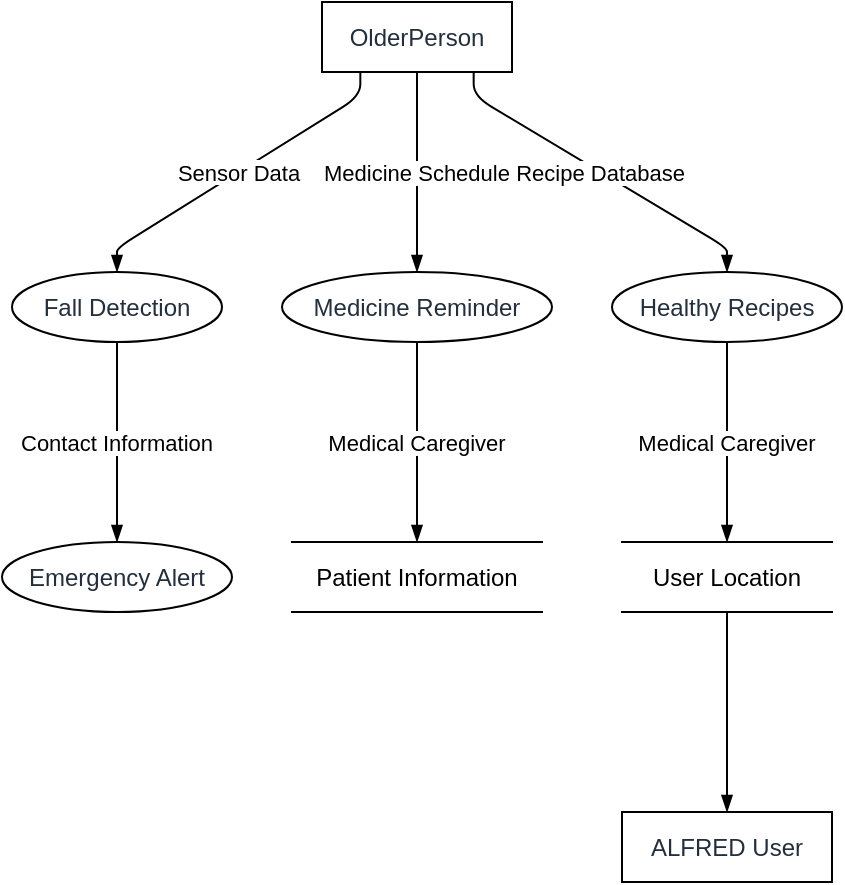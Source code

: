 <mxfile version="23.0.2" type="device">
  <diagram name="Page-1" id="vmFGogkijurHNXbTmT7A">
    <mxGraphModel dx="1607" dy="496" grid="1" gridSize="10" guides="1" tooltips="1" connect="1" arrows="1" fold="1" page="1" pageScale="1" pageWidth="827" pageHeight="1169" math="0" shadow="0">
      <root>
        <mxCell id="0" />
        <mxCell id="1" parent="0" />
        <UserObject label="OlderPerson" type="externalEntity" source="" flow="" placeholders="1" id="VXVsZNZv_-hck1XxW4xf-1">
          <mxCell style="shape=rectangle;whiteSpace=wrap;html=1;fillColor=#ffffff;strokeColor=#000000;align=center;verticalAlign=middle;fontColor=#232F3E;" vertex="1" parent="1">
            <mxGeometry x="155" width="95" height="35" as="geometry" />
          </mxCell>
        </UserObject>
        <UserObject label="Fall Detection" type="process" source="1" flow="Sensor Data" placeholders="1" id="VXVsZNZv_-hck1XxW4xf-2">
          <mxCell style="shape=ellipse;perimeter=ellipsePerimeter;whiteSpace=wrap;html=1;fillColor=#ffffff;strokeColor=#000000;align=center;verticalAlign=middle;fontColor=#232F3E;" vertex="1" parent="1">
            <mxGeometry y="135" width="105" height="35" as="geometry" />
          </mxCell>
        </UserObject>
        <UserObject label="Emergency Alert" type="process" source="2" flow="Contact Information" placeholders="1" id="VXVsZNZv_-hck1XxW4xf-3">
          <mxCell style="shape=ellipse;perimeter=ellipsePerimeter;whiteSpace=wrap;html=1;fillColor=#ffffff;strokeColor=#000000;align=center;verticalAlign=middle;fontColor=#232F3E;" vertex="1" parent="1">
            <mxGeometry x="-5" y="270" width="115" height="35" as="geometry" />
          </mxCell>
        </UserObject>
        <UserObject label="Medicine Reminder" type="process" source="1" flow="Medicine Schedule" placeholders="1" id="VXVsZNZv_-hck1XxW4xf-4">
          <mxCell style="shape=ellipse;perimeter=ellipsePerimeter;whiteSpace=wrap;html=1;fillColor=#ffffff;strokeColor=#000000;align=center;verticalAlign=middle;fontColor=#232F3E;" vertex="1" parent="1">
            <mxGeometry x="135" y="135" width="135" height="35" as="geometry" />
          </mxCell>
        </UserObject>
        <UserObject label="Patient Information" type="dataStore" source="4" flow="Medical Caregiver" placeholders="1" id="VXVsZNZv_-hck1XxW4xf-5">
          <mxCell style="html=1;dashed=0;whiteSpace=wrap;shape=partialRectangle;right=0;left=0;" vertex="1" parent="1">
            <mxGeometry x="140" y="270" width="125" height="35" as="geometry" />
          </mxCell>
        </UserObject>
        <UserObject label="Healthy Recipes" type="process" source="1" flow="Recipe Database" placeholders="1" id="VXVsZNZv_-hck1XxW4xf-6">
          <mxCell style="shape=ellipse;perimeter=ellipsePerimeter;whiteSpace=wrap;html=1;fillColor=#ffffff;strokeColor=#000000;align=center;verticalAlign=middle;fontColor=#232F3E;" vertex="1" parent="1">
            <mxGeometry x="300" y="135" width="115" height="35" as="geometry" />
          </mxCell>
        </UserObject>
        <UserObject label="User Location" type="dataStore" source="6" flow="Medical Caregiver" placeholders="1" id="VXVsZNZv_-hck1XxW4xf-7">
          <mxCell style="html=1;dashed=0;whiteSpace=wrap;shape=partialRectangle;right=0;left=0;" vertex="1" parent="1">
            <mxGeometry x="305" y="270" width="105" height="35" as="geometry" />
          </mxCell>
        </UserObject>
        <UserObject label="ALFRED User" type="externalEntity" source=",7" placeholders="1" id="VXVsZNZv_-hck1XxW4xf-8">
          <mxCell style="shape=rectangle;whiteSpace=wrap;html=1;fillColor=#ffffff;strokeColor=#000000;align=center;verticalAlign=middle;fontColor=#232F3E;" vertex="1" parent="1">
            <mxGeometry x="305" y="405" width="105" height="35" as="geometry" />
          </mxCell>
        </UserObject>
        <mxCell id="VXVsZNZv_-hck1XxW4xf-9" value="Sensor Data" style="endArrow=blockThin;endFill=1;fontSize=11;orthogonal=1;noEdgeStyle=1;" edge="1" parent="1" source="VXVsZNZv_-hck1XxW4xf-1" target="VXVsZNZv_-hck1XxW4xf-2">
          <mxGeometry relative="1" as="geometry">
            <Array as="points">
              <mxPoint x="174.167" y="47" />
              <mxPoint x="52.5" y="123" />
            </Array>
          </mxGeometry>
        </mxCell>
        <mxCell id="VXVsZNZv_-hck1XxW4xf-10" value="Contact Information" style="endArrow=blockThin;endFill=1;fontSize=11;orthogonal=1;noEdgeStyle=1;" edge="1" parent="1" source="VXVsZNZv_-hck1XxW4xf-2" target="VXVsZNZv_-hck1XxW4xf-3">
          <mxGeometry relative="1" as="geometry">
            <Array as="points">
              <mxPoint x="52.5" y="182" />
              <mxPoint x="52.5" y="258" />
            </Array>
          </mxGeometry>
        </mxCell>
        <mxCell id="VXVsZNZv_-hck1XxW4xf-11" value="Medicine Schedule" style="endArrow=blockThin;endFill=1;fontSize=11;orthogonal=1;noEdgeStyle=1;" edge="1" parent="1" source="VXVsZNZv_-hck1XxW4xf-1" target="VXVsZNZv_-hck1XxW4xf-4">
          <mxGeometry relative="1" as="geometry">
            <Array as="points">
              <mxPoint x="202.5" y="49" />
              <mxPoint x="202.5" y="123" />
            </Array>
          </mxGeometry>
        </mxCell>
        <mxCell id="VXVsZNZv_-hck1XxW4xf-12" value="Medical Caregiver" style="endArrow=blockThin;endFill=1;fontSize=11;orthogonal=1;noEdgeStyle=1;" edge="1" parent="1" source="VXVsZNZv_-hck1XxW4xf-4" target="VXVsZNZv_-hck1XxW4xf-5">
          <mxGeometry relative="1" as="geometry">
            <Array as="points">
              <mxPoint x="202.5" y="182" />
              <mxPoint x="202.5" y="258" />
            </Array>
          </mxGeometry>
        </mxCell>
        <mxCell id="VXVsZNZv_-hck1XxW4xf-13" value="Recipe Database" style="endArrow=blockThin;endFill=1;fontSize=11;orthogonal=1;noEdgeStyle=1;" edge="1" parent="1" source="VXVsZNZv_-hck1XxW4xf-1" target="VXVsZNZv_-hck1XxW4xf-6">
          <mxGeometry relative="1" as="geometry">
            <Array as="points">
              <mxPoint x="230.833" y="47" />
              <mxPoint x="357.5" y="123" />
            </Array>
          </mxGeometry>
        </mxCell>
        <mxCell id="VXVsZNZv_-hck1XxW4xf-14" value="Medical Caregiver" style="endArrow=blockThin;endFill=1;fontSize=11;orthogonal=1;noEdgeStyle=1;" edge="1" parent="1" source="VXVsZNZv_-hck1XxW4xf-6" target="VXVsZNZv_-hck1XxW4xf-7">
          <mxGeometry relative="1" as="geometry">
            <Array as="points">
              <mxPoint x="357.5" y="182" />
              <mxPoint x="357.5" y="258" />
            </Array>
          </mxGeometry>
        </mxCell>
        <mxCell id="VXVsZNZv_-hck1XxW4xf-15" value="" style="endArrow=blockThin;endFill=1;fontSize=11;orthogonal=1;noEdgeStyle=1;" edge="1" parent="1" source="VXVsZNZv_-hck1XxW4xf-7" target="VXVsZNZv_-hck1XxW4xf-8">
          <mxGeometry relative="1" as="geometry">
            <Array as="points">
              <mxPoint x="357.5" y="317" />
              <mxPoint x="357.5" y="393" />
            </Array>
          </mxGeometry>
        </mxCell>
      </root>
    </mxGraphModel>
  </diagram>
</mxfile>
